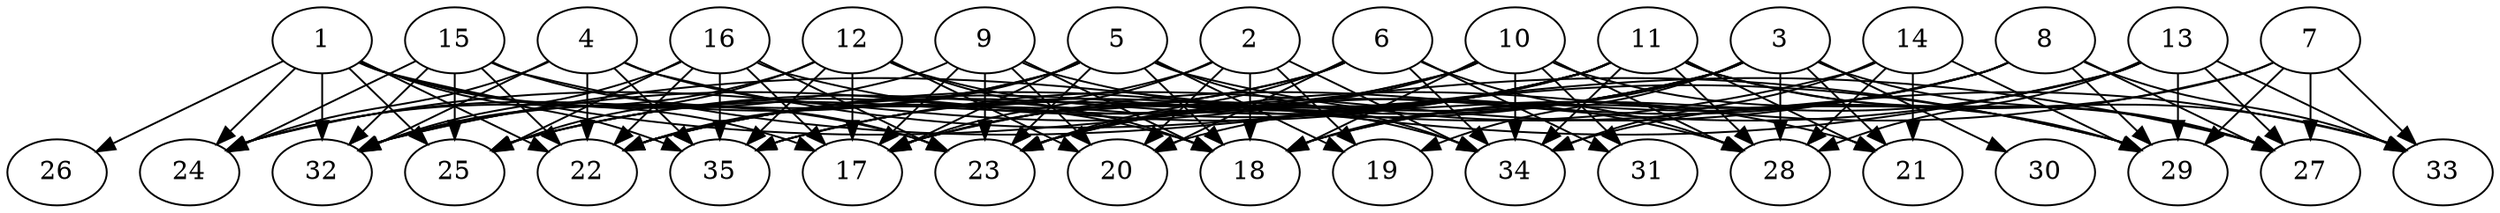 // DAG automatically generated by daggen at Thu Oct  3 14:05:37 2019
// ./daggen --dot -n 35 --ccr 0.3 --fat 0.9 --regular 0.5 --density 0.7 --mindata 5242880 --maxdata 52428800 
digraph G {
  1 [size="70092800", alpha="0.15", expect_size="21027840"] 
  1 -> 17 [size ="21027840"]
  1 -> 22 [size ="21027840"]
  1 -> 23 [size ="21027840"]
  1 -> 24 [size ="21027840"]
  1 -> 25 [size ="21027840"]
  1 -> 26 [size ="21027840"]
  1 -> 29 [size ="21027840"]
  1 -> 32 [size ="21027840"]
  1 -> 35 [size ="21027840"]
  2 [size="65402880", alpha="0.04", expect_size="19620864"] 
  2 -> 17 [size ="19620864"]
  2 -> 18 [size ="19620864"]
  2 -> 19 [size ="19620864"]
  2 -> 20 [size ="19620864"]
  2 -> 22 [size ="19620864"]
  2 -> 34 [size ="19620864"]
  3 [size="27661653", alpha="0.07", expect_size="8298496"] 
  3 -> 17 [size ="8298496"]
  3 -> 18 [size ="8298496"]
  3 -> 19 [size ="8298496"]
  3 -> 21 [size ="8298496"]
  3 -> 22 [size ="8298496"]
  3 -> 27 [size ="8298496"]
  3 -> 28 [size ="8298496"]
  3 -> 30 [size ="8298496"]
  3 -> 35 [size ="8298496"]
  4 [size="138519893", alpha="0.16", expect_size="41555968"] 
  4 -> 18 [size ="41555968"]
  4 -> 22 [size ="41555968"]
  4 -> 24 [size ="41555968"]
  4 -> 29 [size ="41555968"]
  4 -> 32 [size ="41555968"]
  4 -> 35 [size ="41555968"]
  5 [size="105321813", alpha="0.10", expect_size="31596544"] 
  5 -> 17 [size ="31596544"]
  5 -> 18 [size ="31596544"]
  5 -> 19 [size ="31596544"]
  5 -> 22 [size ="31596544"]
  5 -> 23 [size ="31596544"]
  5 -> 24 [size ="31596544"]
  5 -> 32 [size ="31596544"]
  5 -> 33 [size ="31596544"]
  5 -> 34 [size ="31596544"]
  6 [size="49070080", alpha="0.17", expect_size="14721024"] 
  6 -> 20 [size ="14721024"]
  6 -> 22 [size ="14721024"]
  6 -> 23 [size ="14721024"]
  6 -> 25 [size ="14721024"]
  6 -> 28 [size ="14721024"]
  6 -> 31 [size ="14721024"]
  6 -> 34 [size ="14721024"]
  7 [size="159283200", alpha="0.19", expect_size="47784960"] 
  7 -> 23 [size ="47784960"]
  7 -> 27 [size ="47784960"]
  7 -> 29 [size ="47784960"]
  7 -> 33 [size ="47784960"]
  7 -> 34 [size ="47784960"]
  8 [size="154265600", alpha="0.17", expect_size="46279680"] 
  8 -> 18 [size ="46279680"]
  8 -> 20 [size ="46279680"]
  8 -> 23 [size ="46279680"]
  8 -> 27 [size ="46279680"]
  8 -> 29 [size ="46279680"]
  8 -> 33 [size ="46279680"]
  8 -> 35 [size ="46279680"]
  9 [size="99665920", alpha="0.12", expect_size="29899776"] 
  9 -> 17 [size ="29899776"]
  9 -> 18 [size ="29899776"]
  9 -> 20 [size ="29899776"]
  9 -> 21 [size ="29899776"]
  9 -> 23 [size ="29899776"]
  9 -> 24 [size ="29899776"]
  10 [size="98061653", alpha="0.15", expect_size="29418496"] 
  10 -> 18 [size ="29418496"]
  10 -> 23 [size ="29418496"]
  10 -> 24 [size ="29418496"]
  10 -> 25 [size ="29418496"]
  10 -> 28 [size ="29418496"]
  10 -> 29 [size ="29418496"]
  10 -> 31 [size ="29418496"]
  10 -> 34 [size ="29418496"]
  11 [size="69328213", alpha="0.17", expect_size="20798464"] 
  11 -> 17 [size ="20798464"]
  11 -> 21 [size ="20798464"]
  11 -> 22 [size ="20798464"]
  11 -> 23 [size ="20798464"]
  11 -> 25 [size ="20798464"]
  11 -> 27 [size ="20798464"]
  11 -> 28 [size ="20798464"]
  11 -> 32 [size ="20798464"]
  11 -> 33 [size ="20798464"]
  11 -> 34 [size ="20798464"]
  11 -> 35 [size ="20798464"]
  12 [size="33198080", alpha="0.05", expect_size="9959424"] 
  12 -> 17 [size ="9959424"]
  12 -> 18 [size ="9959424"]
  12 -> 20 [size ="9959424"]
  12 -> 25 [size ="9959424"]
  12 -> 32 [size ="9959424"]
  12 -> 34 [size ="9959424"]
  12 -> 35 [size ="9959424"]
  13 [size="63160320", alpha="0.11", expect_size="18948096"] 
  13 -> 17 [size ="18948096"]
  13 -> 18 [size ="18948096"]
  13 -> 27 [size ="18948096"]
  13 -> 28 [size ="18948096"]
  13 -> 29 [size ="18948096"]
  13 -> 32 [size ="18948096"]
  13 -> 33 [size ="18948096"]
  14 [size="117251413", alpha="0.06", expect_size="35175424"] 
  14 -> 21 [size ="35175424"]
  14 -> 22 [size ="35175424"]
  14 -> 28 [size ="35175424"]
  14 -> 29 [size ="35175424"]
  14 -> 34 [size ="35175424"]
  15 [size="83148800", alpha="0.07", expect_size="24944640"] 
  15 -> 22 [size ="24944640"]
  15 -> 23 [size ="24944640"]
  15 -> 24 [size ="24944640"]
  15 -> 25 [size ="24944640"]
  15 -> 27 [size ="24944640"]
  15 -> 32 [size ="24944640"]
  16 [size="159184213", alpha="0.10", expect_size="47755264"] 
  16 -> 17 [size ="47755264"]
  16 -> 22 [size ="47755264"]
  16 -> 23 [size ="47755264"]
  16 -> 25 [size ="47755264"]
  16 -> 28 [size ="47755264"]
  16 -> 32 [size ="47755264"]
  16 -> 35 [size ="47755264"]
  17 [size="132362240", alpha="0.06", expect_size="39708672"] 
  18 [size="125661867", alpha="0.05", expect_size="37698560"] 
  19 [size="98665813", alpha="0.03", expect_size="29599744"] 
  20 [size="33805653", alpha="0.19", expect_size="10141696"] 
  21 [size="153330347", alpha="0.02", expect_size="45999104"] 
  22 [size="132311040", alpha="0.11", expect_size="39693312"] 
  23 [size="173636267", alpha="0.01", expect_size="52090880"] 
  24 [size="105304747", alpha="0.06", expect_size="31591424"] 
  25 [size="152074240", alpha="0.03", expect_size="45622272"] 
  26 [size="51227307", alpha="0.03", expect_size="15368192"] 
  27 [size="131993600", alpha="0.02", expect_size="39598080"] 
  28 [size="24828587", alpha="0.18", expect_size="7448576"] 
  29 [size="64849920", alpha="0.05", expect_size="19454976"] 
  30 [size="88162987", alpha="0.02", expect_size="26448896"] 
  31 [size="80230400", alpha="0.05", expect_size="24069120"] 
  32 [size="93668693", alpha="0.10", expect_size="28100608"] 
  33 [size="19118080", alpha="0.02", expect_size="5735424"] 
  34 [size="24053760", alpha="0.06", expect_size="7216128"] 
  35 [size="72236373", alpha="0.18", expect_size="21670912"] 
}
